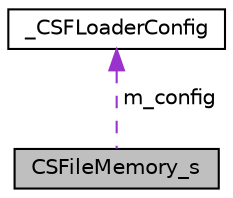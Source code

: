 digraph "CSFileMemory_s"
{
 // LATEX_PDF_SIZE
  edge [fontname="Helvetica",fontsize="10",labelfontname="Helvetica",labelfontsize="10"];
  node [fontname="Helvetica",fontsize="10",shape=record];
  Node1 [label="CSFileMemory_s",height=0.2,width=0.4,color="black", fillcolor="grey75", style="filled", fontcolor="black",tooltip=" "];
  Node2 -> Node1 [dir="back",color="darkorchid3",fontsize="10",style="dashed",label=" m_config" ,fontname="Helvetica"];
  Node2 [label="_CSFLoaderConfig",height=0.2,width=0.4,color="black", fillcolor="white", style="filled",URL="$struct___c_s_f_loader_config.html",tooltip=" "];
}
